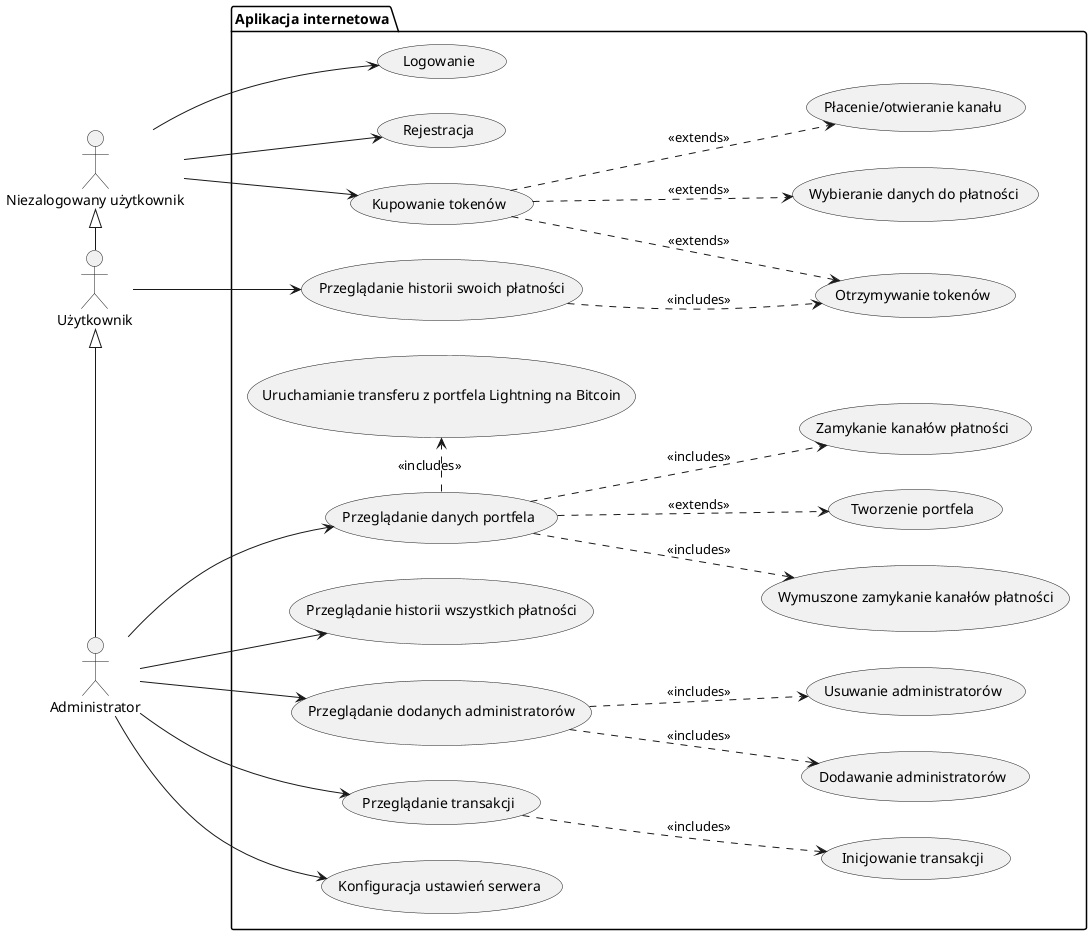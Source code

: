 @startuml
left to right direction
actor Użytkownik as user
actor "Niezalogowany użytkownik" as temporary_user
actor Administrator as admin

package "Aplikacja internetowa" {
    usecase Logowanie as UC1
    usecase Rejestracja as UC2
    usecase "Przeglądanie historii swoich płatności" as UC3
    usecase "Kupowanie tokenów" as UC4
    usecase "Wybieranie danych do płatności" as P1
    usecase "Płacenie/otwieranie kanału" as P2
    usecase "Otrzymywanie tokenów" as P3
    usecase "Przeglądanie historii wszystkich płatności" as UC5
    usecase "Przeglądanie danych portfela" as UC6
    usecase "Zamykanie kanałów płatności" as UC7
    usecase "Wymuszone zamykanie kanałów płatności" as UC8
    usecase "Uruchamianie transferu z portfela Lightning na Bitcoin" as UC9
    usecase "Przeglądanie dodanych administratorów" as UC10
    usecase "Dodawanie administratorów" as UC11
    usecase "Usuwanie administratorów" as UC12
    usecase "Przeglądanie transakcji" as UC13
    usecase "Inicjowanie transakcji" as UC14
    usecase "Konfiguracja ustawień serwera" as UC15
    usecase "Tworzenie portfela" as UC16
}

UC6 -.> UC7 : <<includes>>
UC6 -.> UC8 : <<includes>>
UC6 .> UC9 : <<includes>>
UC6 -.> UC16 : <<extends>>

UC3 -.> P3 : <<includes>>

UC4 -.> P1 : <<extends>>
UC4 -.> P2 : <<extends>>
UC4 -.> P3 : <<extends>>

UC10 -.> UC11 : <<includes>>
UC10 -.> UC12 : <<includes>>

UC13 -.> UC14 : <<includes>>

temporary_user <|- user
user <|- admin

temporary_user --> UC1
temporary_user --> UC2
temporary_user --> UC4

user --> UC3

admin --> UC15
admin --> UC6
admin --> UC5
admin --> UC13
admin --> UC10

@enduml